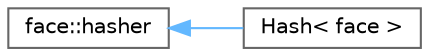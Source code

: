 digraph "Graphical Class Hierarchy"
{
 // LATEX_PDF_SIZE
  bgcolor="transparent";
  edge [fontname=Helvetica,fontsize=10,labelfontname=Helvetica,labelfontsize=10];
  node [fontname=Helvetica,fontsize=10,shape=box,height=0.2,width=0.4];
  rankdir="LR";
  Node0 [id="Node000000",label="face::hasher",height=0.2,width=0.4,color="grey40", fillcolor="white", style="filled",URL="$structFoam_1_1face_1_1hasher.html",tooltip=" "];
  Node0 -> Node1 [id="edge4610_Node000000_Node000001",dir="back",color="steelblue1",style="solid",tooltip=" "];
  Node1 [id="Node000001",label="Hash\< face \>",height=0.2,width=0.4,color="grey40", fillcolor="white", style="filled",URL="$structFoam_1_1Hash_3_01face_01_4.html",tooltip=" "];
}
